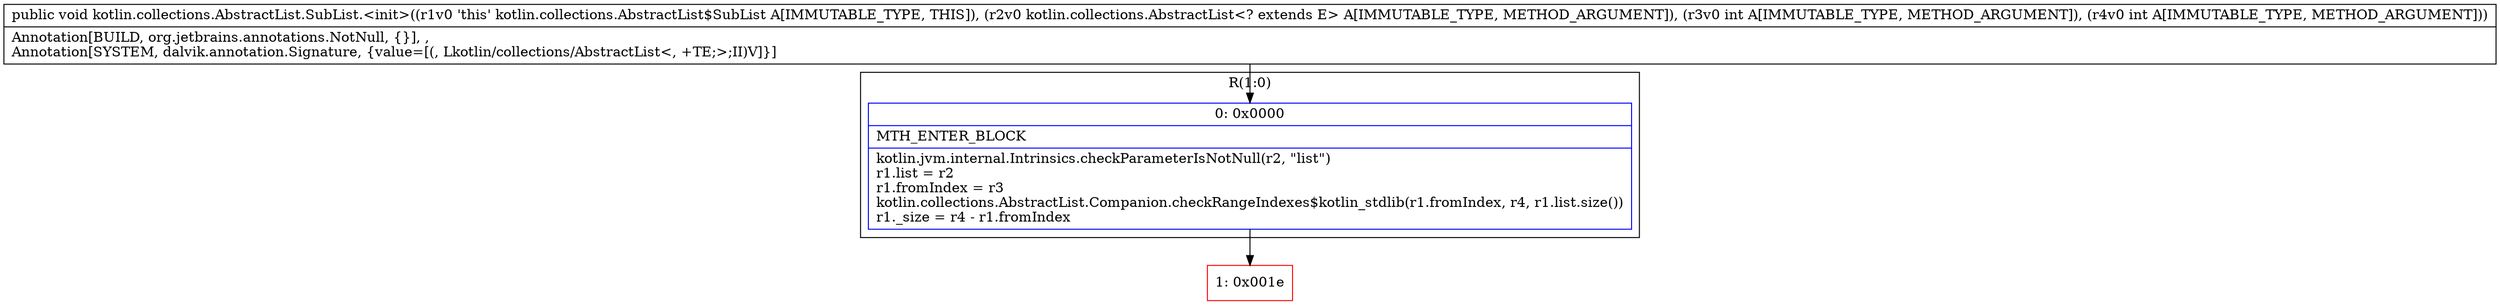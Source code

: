 digraph "CFG forkotlin.collections.AbstractList.SubList.\<init\>(Lkotlin\/collections\/AbstractList;II)V" {
subgraph cluster_Region_406353672 {
label = "R(1:0)";
node [shape=record,color=blue];
Node_0 [shape=record,label="{0\:\ 0x0000|MTH_ENTER_BLOCK\l|kotlin.jvm.internal.Intrinsics.checkParameterIsNotNull(r2, \"list\")\lr1.list = r2\lr1.fromIndex = r3\lkotlin.collections.AbstractList.Companion.checkRangeIndexes$kotlin_stdlib(r1.fromIndex, r4, r1.list.size())\lr1._size = r4 \- r1.fromIndex\l}"];
}
Node_1 [shape=record,color=red,label="{1\:\ 0x001e}"];
MethodNode[shape=record,label="{public void kotlin.collections.AbstractList.SubList.\<init\>((r1v0 'this' kotlin.collections.AbstractList$SubList A[IMMUTABLE_TYPE, THIS]), (r2v0 kotlin.collections.AbstractList\<? extends E\> A[IMMUTABLE_TYPE, METHOD_ARGUMENT]), (r3v0 int A[IMMUTABLE_TYPE, METHOD_ARGUMENT]), (r4v0 int A[IMMUTABLE_TYPE, METHOD_ARGUMENT]))  | Annotation[BUILD, org.jetbrains.annotations.NotNull, \{\}], , \lAnnotation[SYSTEM, dalvik.annotation.Signature, \{value=[(, Lkotlin\/collections\/AbstractList\<, +TE;\>;II)V]\}]\l}"];
MethodNode -> Node_0;
Node_0 -> Node_1;
}


